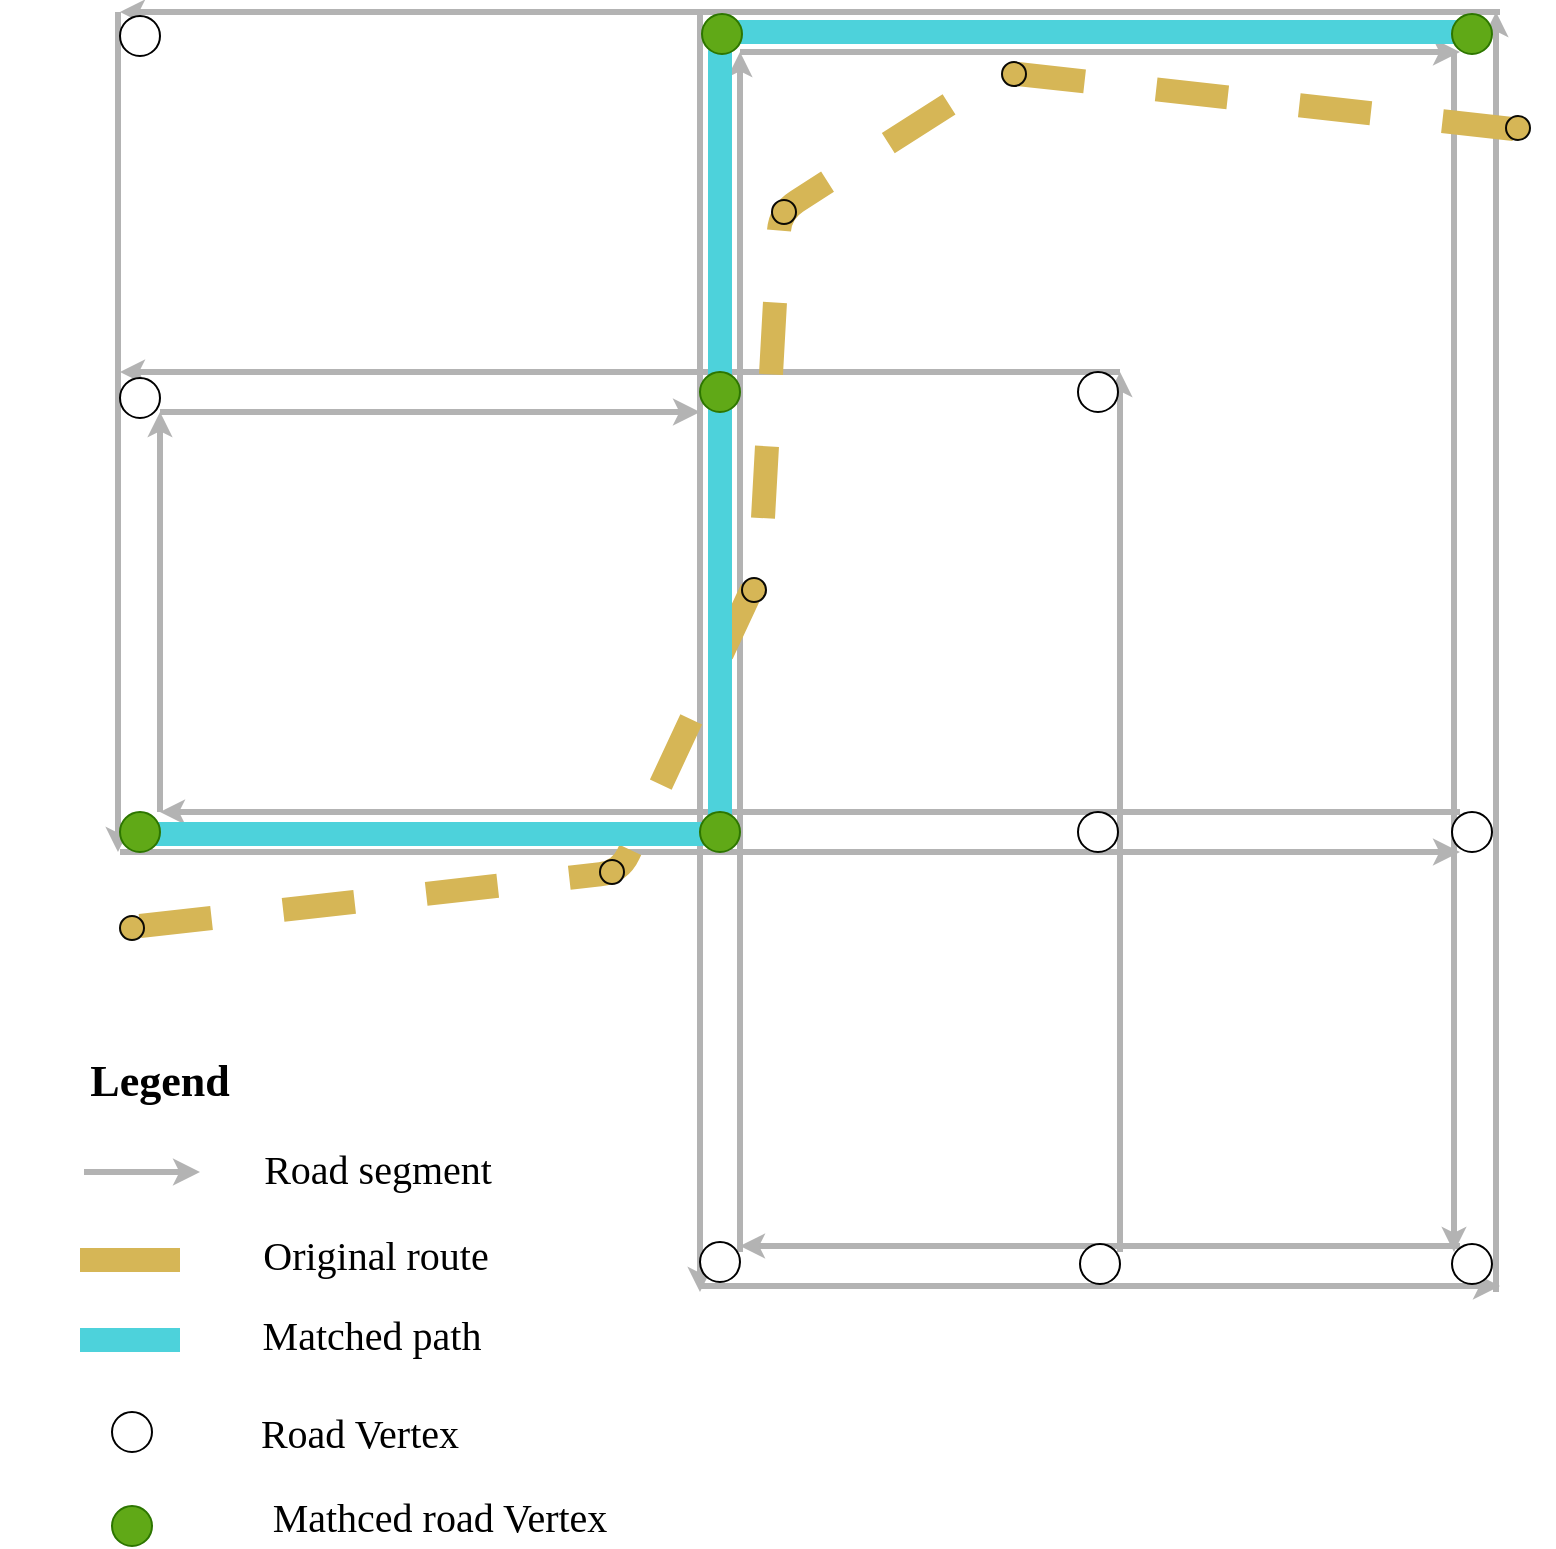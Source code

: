 <mxfile version="14.8.2" type="github">
  <diagram id="th2TBvmeSx87468O9NcA" name="第 1 页">
    <mxGraphModel dx="1351" dy="1912" grid="1" gridSize="10" guides="1" tooltips="1" connect="1" arrows="1" fold="1" page="1" pageScale="1" pageWidth="827" pageHeight="1169" math="0" shadow="0">
      <root>
        <mxCell id="0" />
        <mxCell id="1" parent="0" />
        <mxCell id="X2EXVFLk4f0aDlaed467-1" value="" style="endArrow=classic;html=1;strokeColor=#B3B3B3;strokeWidth=3;endSize=3;endFill=1;" parent="1" edge="1">
          <mxGeometry width="50" height="50" relative="1" as="geometry">
            <mxPoint x="560" y="120" as="sourcePoint" />
            <mxPoint x="60" y="120" as="targetPoint" />
          </mxGeometry>
        </mxCell>
        <mxCell id="X2EXVFLk4f0aDlaed467-3" value="" style="endArrow=classic;html=1;strokeColor=#B3B3B3;strokeWidth=3;endSize=4;endFill=1;" parent="1" edge="1">
          <mxGeometry width="50" height="50" relative="1" as="geometry">
            <mxPoint x="80" y="140" as="sourcePoint" />
            <mxPoint x="350" y="140" as="targetPoint" />
          </mxGeometry>
        </mxCell>
        <mxCell id="X2EXVFLk4f0aDlaed467-5" value="" style="endArrow=classic;html=1;strokeColor=#B3B3B3;strokeWidth=3;endSize=3;endFill=1;" parent="1" edge="1">
          <mxGeometry width="50" height="50" relative="1" as="geometry">
            <mxPoint x="730" y="340" as="sourcePoint" />
            <mxPoint x="80" y="340" as="targetPoint" />
          </mxGeometry>
        </mxCell>
        <mxCell id="X2EXVFLk4f0aDlaed467-7" value="" style="endArrow=classic;html=1;strokeColor=#B3B3B3;strokeWidth=3;endSize=4;endFill=1;" parent="1" edge="1">
          <mxGeometry width="50" height="50" relative="1" as="geometry">
            <mxPoint x="60" y="360" as="sourcePoint" />
            <mxPoint x="730" y="360" as="targetPoint" />
          </mxGeometry>
        </mxCell>
        <mxCell id="X2EXVFLk4f0aDlaed467-13" value="" style="endArrow=classic;html=1;strokeColor=#B3B3B3;strokeWidth=3;endSize=3;endFill=1;" parent="1" edge="1">
          <mxGeometry width="50" height="50" relative="1" as="geometry">
            <mxPoint x="350" y="-60" as="sourcePoint" />
            <mxPoint x="350" y="580" as="targetPoint" />
          </mxGeometry>
        </mxCell>
        <mxCell id="X2EXVFLk4f0aDlaed467-15" value="" style="endArrow=classic;html=1;strokeColor=#B3B3B3;strokeWidth=3;endSize=3;endFill=1;" parent="1" edge="1">
          <mxGeometry width="50" height="50" relative="1" as="geometry">
            <mxPoint x="370" y="560" as="sourcePoint" />
            <mxPoint x="370" y="-40" as="targetPoint" />
          </mxGeometry>
        </mxCell>
        <mxCell id="X2EXVFLk4f0aDlaed467-18" value="" style="endArrow=classic;html=1;strokeColor=#B3B3B3;strokeWidth=3;endSize=3;endFill=1;" parent="1" edge="1">
          <mxGeometry width="50" height="50" relative="1" as="geometry">
            <mxPoint x="59" y="-60" as="sourcePoint" />
            <mxPoint x="59" y="360" as="targetPoint" />
          </mxGeometry>
        </mxCell>
        <mxCell id="X2EXVFLk4f0aDlaed467-19" value="" style="endArrow=classic;html=1;strokeColor=#B3B3B3;strokeWidth=3;endSize=3;endFill=1;" parent="1" edge="1">
          <mxGeometry width="50" height="50" relative="1" as="geometry">
            <mxPoint x="80" y="340" as="sourcePoint" />
            <mxPoint x="80" y="140" as="targetPoint" />
          </mxGeometry>
        </mxCell>
        <mxCell id="X2EXVFLk4f0aDlaed467-22" value="" style="endArrow=classic;html=1;strokeColor=#B3B3B3;strokeWidth=3;endSize=3;endFill=1;" parent="1" edge="1">
          <mxGeometry width="50" height="50" relative="1" as="geometry">
            <mxPoint x="750" y="-60" as="sourcePoint" />
            <mxPoint x="60" y="-60" as="targetPoint" />
          </mxGeometry>
        </mxCell>
        <mxCell id="X2EXVFLk4f0aDlaed467-23" value="" style="endArrow=classic;html=1;strokeColor=#B3B3B3;strokeWidth=3;endSize=4;endFill=1;" parent="1" edge="1">
          <mxGeometry width="50" height="50" relative="1" as="geometry">
            <mxPoint x="370" y="-40" as="sourcePoint" />
            <mxPoint x="730" y="-40" as="targetPoint" />
          </mxGeometry>
        </mxCell>
        <mxCell id="X2EXVFLk4f0aDlaed467-25" value="" style="endArrow=classic;html=1;strokeColor=#B3B3B3;strokeWidth=3;endSize=3;endFill=1;" parent="1" edge="1">
          <mxGeometry width="50" height="50" relative="1" as="geometry">
            <mxPoint x="727" y="-40" as="sourcePoint" />
            <mxPoint x="727" y="560" as="targetPoint" />
          </mxGeometry>
        </mxCell>
        <mxCell id="X2EXVFLk4f0aDlaed467-26" value="" style="endArrow=classic;html=1;strokeColor=#B3B3B3;strokeWidth=3;endSize=3;endFill=1;" parent="1" edge="1">
          <mxGeometry width="50" height="50" relative="1" as="geometry">
            <mxPoint x="748" y="580" as="sourcePoint" />
            <mxPoint x="748" y="-60" as="targetPoint" />
          </mxGeometry>
        </mxCell>
        <mxCell id="X2EXVFLk4f0aDlaed467-28" value="" style="endArrow=classic;html=1;strokeColor=#B3B3B3;strokeWidth=3;endSize=4;endFill=1;" parent="1" edge="1">
          <mxGeometry width="50" height="50" relative="1" as="geometry">
            <mxPoint x="350" y="577" as="sourcePoint" />
            <mxPoint x="750" y="577" as="targetPoint" />
          </mxGeometry>
        </mxCell>
        <mxCell id="X2EXVFLk4f0aDlaed467-29" value="" style="endArrow=classic;html=1;strokeColor=#B3B3B3;strokeWidth=3;endSize=3;endFill=1;" parent="1" edge="1">
          <mxGeometry width="50" height="50" relative="1" as="geometry">
            <mxPoint x="730" y="557" as="sourcePoint" />
            <mxPoint x="370" y="557" as="targetPoint" />
          </mxGeometry>
        </mxCell>
        <mxCell id="X2EXVFLk4f0aDlaed467-8" value="" style="ellipse;whiteSpace=wrap;html=1;aspect=fixed;" parent="1" vertex="1">
          <mxGeometry x="350" y="555" width="20" height="20" as="geometry" />
        </mxCell>
        <mxCell id="X2EXVFLk4f0aDlaed467-32" value="" style="endArrow=classic;html=1;strokeColor=#B3B3B3;strokeWidth=3;endSize=3;endFill=1;" parent="1" edge="1">
          <mxGeometry width="50" height="50" relative="1" as="geometry">
            <mxPoint x="560" y="560" as="sourcePoint" />
            <mxPoint x="560" y="120" as="targetPoint" />
          </mxGeometry>
        </mxCell>
        <mxCell id="X2EXVFLk4f0aDlaed467-34" value="" style="ellipse;whiteSpace=wrap;html=1;aspect=fixed;" parent="1" vertex="1">
          <mxGeometry x="540" y="556" width="20" height="20" as="geometry" />
        </mxCell>
        <mxCell id="X2EXVFLk4f0aDlaed467-35" value="" style="ellipse;whiteSpace=wrap;html=1;aspect=fixed;" parent="1" vertex="1">
          <mxGeometry x="726" y="556" width="20" height="20" as="geometry" />
        </mxCell>
        <mxCell id="X2EXVFLk4f0aDlaed467-36" value="" style="ellipse;whiteSpace=wrap;html=1;aspect=fixed;" parent="1" vertex="1">
          <mxGeometry x="726" y="340" width="20" height="20" as="geometry" />
        </mxCell>
        <mxCell id="X2EXVFLk4f0aDlaed467-39" value="" style="ellipse;whiteSpace=wrap;html=1;aspect=fixed;" parent="1" vertex="1">
          <mxGeometry x="60" y="-58" width="20" height="20" as="geometry" />
        </mxCell>
        <mxCell id="X2EXVFLk4f0aDlaed467-40" value="" style="ellipse;whiteSpace=wrap;html=1;aspect=fixed;" parent="1" vertex="1">
          <mxGeometry x="60" y="123" width="20" height="20" as="geometry" />
        </mxCell>
        <mxCell id="X2EXVFLk4f0aDlaed467-42" value="" style="ellipse;whiteSpace=wrap;html=1;aspect=fixed;" parent="1" vertex="1">
          <mxGeometry x="539" y="340" width="20" height="20" as="geometry" />
        </mxCell>
        <mxCell id="X2EXVFLk4f0aDlaed467-44" value="" style="endArrow=none;html=1;strokeColor=#d6b656;strokeWidth=12;endSize=10;endFill=0;fillColor=#fff2cc;dashed=1;" parent="1" edge="1">
          <mxGeometry width="50" height="50" relative="1" as="geometry">
            <mxPoint x="70" y="397" as="sourcePoint" />
            <mxPoint x="770" as="targetPoint" />
            <Array as="points">
              <mxPoint x="310" y="370" />
              <mxPoint x="380" y="220" />
              <mxPoint x="390" y="40" />
              <mxPoint x="500" y="-30" />
            </Array>
          </mxGeometry>
        </mxCell>
        <mxCell id="X2EXVFLk4f0aDlaed467-47" value="" style="ellipse;whiteSpace=wrap;html=1;aspect=fixed;fillColor=#D6B656;strokeColor=#0A0904;" parent="1" vertex="1">
          <mxGeometry x="60" y="392" width="12" height="12" as="geometry" />
        </mxCell>
        <mxCell id="X2EXVFLk4f0aDlaed467-49" value="" style="ellipse;whiteSpace=wrap;html=1;aspect=fixed;fillColor=#D6B656;strokeColor=#0A0904;" parent="1" vertex="1">
          <mxGeometry x="300" y="364" width="12" height="12" as="geometry" />
        </mxCell>
        <mxCell id="X2EXVFLk4f0aDlaed467-51" value="" style="ellipse;whiteSpace=wrap;html=1;aspect=fixed;fillColor=#D6B656;strokeColor=#0A0904;" parent="1" vertex="1">
          <mxGeometry x="371" y="223" width="12" height="12" as="geometry" />
        </mxCell>
        <mxCell id="X2EXVFLk4f0aDlaed467-52" value="" style="ellipse;whiteSpace=wrap;html=1;aspect=fixed;fillColor=#D6B656;strokeColor=#0A0904;" parent="1" vertex="1">
          <mxGeometry x="386" y="34" width="12" height="12" as="geometry" />
        </mxCell>
        <mxCell id="X2EXVFLk4f0aDlaed467-53" value="" style="ellipse;whiteSpace=wrap;html=1;aspect=fixed;fillColor=#D6B656;strokeColor=#0A0904;" parent="1" vertex="1">
          <mxGeometry x="501" y="-35" width="12" height="12" as="geometry" />
        </mxCell>
        <mxCell id="X2EXVFLk4f0aDlaed467-54" value="" style="ellipse;whiteSpace=wrap;html=1;aspect=fixed;fillColor=#D6B656;strokeColor=#0A0904;" parent="1" vertex="1">
          <mxGeometry x="753" y="-8" width="12" height="12" as="geometry" />
        </mxCell>
        <mxCell id="X2EXVFLk4f0aDlaed467-55" value="" style="endArrow=none;html=1;strokeWidth=12;endSize=10;endFill=0;fillColor=#fff2cc;strokeColor=#4DD2DB;" parent="1" edge="1">
          <mxGeometry width="50" height="50" relative="1" as="geometry">
            <mxPoint x="70" y="351" as="sourcePoint" />
            <mxPoint x="740" y="-50" as="targetPoint" />
            <Array as="points">
              <mxPoint x="360" y="351" />
              <mxPoint x="360" y="130" />
              <mxPoint x="360" y="-50" />
            </Array>
          </mxGeometry>
        </mxCell>
        <mxCell id="X2EXVFLk4f0aDlaed467-38" value="" style="ellipse;whiteSpace=wrap;html=1;aspect=fixed;fillColor=#60a917;strokeColor=#2D7600;fontColor=#ffffff;" parent="1" vertex="1">
          <mxGeometry x="351" y="-59" width="20" height="20" as="geometry" />
        </mxCell>
        <mxCell id="X2EXVFLk4f0aDlaed467-37" value="" style="ellipse;whiteSpace=wrap;html=1;aspect=fixed;fillColor=#60a917;strokeColor=#2D7600;fontColor=#ffffff;" parent="1" vertex="1">
          <mxGeometry x="726" y="-59" width="20" height="20" as="geometry" />
        </mxCell>
        <mxCell id="X2EXVFLk4f0aDlaed467-4" value="" style="ellipse;whiteSpace=wrap;html=1;aspect=fixed;fillColor=#60a917;strokeColor=#2D7600;fontColor=#ffffff;" parent="1" vertex="1">
          <mxGeometry x="350" y="120" width="20" height="20" as="geometry" />
        </mxCell>
        <mxCell id="X2EXVFLk4f0aDlaed467-16" value="" style="ellipse;whiteSpace=wrap;html=1;aspect=fixed;fillColor=#60a917;strokeColor=#2D7600;fontColor=#ffffff;" parent="1" vertex="1">
          <mxGeometry x="350" y="340" width="20" height="20" as="geometry" />
        </mxCell>
        <mxCell id="X2EXVFLk4f0aDlaed467-41" value="" style="ellipse;whiteSpace=wrap;html=1;aspect=fixed;fillColor=#60a917;strokeColor=#2D7600;fontColor=#ffffff;" parent="1" vertex="1">
          <mxGeometry x="60" y="340" width="20" height="20" as="geometry" />
        </mxCell>
        <mxCell id="X2EXVFLk4f0aDlaed467-59" value="" style="ellipse;whiteSpace=wrap;html=1;aspect=fixed;" parent="1" vertex="1">
          <mxGeometry x="539" y="120" width="20" height="20" as="geometry" />
        </mxCell>
        <mxCell id="QhxPLBfNZ-X5RPIvw1bP-2" value="Road segment" style="text;html=1;strokeColor=none;fillColor=none;align=center;verticalAlign=middle;whiteSpace=wrap;rounded=0;fontFamily=Verdana;fontSize=20;" vertex="1" parent="1">
          <mxGeometry x="109" y="503" width="160" height="30" as="geometry" />
        </mxCell>
        <mxCell id="QhxPLBfNZ-X5RPIvw1bP-3" value="" style="endArrow=classic;html=1;strokeColor=#B3B3B3;strokeWidth=3;endSize=4;endFill=1;" edge="1" parent="1">
          <mxGeometry width="50" height="50" relative="1" as="geometry">
            <mxPoint x="42" y="520" as="sourcePoint" />
            <mxPoint x="100" y="520" as="targetPoint" />
          </mxGeometry>
        </mxCell>
        <mxCell id="QhxPLBfNZ-X5RPIvw1bP-4" value="" style="endArrow=none;html=1;strokeColor=#d6b656;strokeWidth=12;endSize=10;endFill=0;fillColor=#fff2cc;" edge="1" parent="1">
          <mxGeometry width="50" height="50" relative="1" as="geometry">
            <mxPoint x="40" y="564" as="sourcePoint" />
            <mxPoint x="90" y="564" as="targetPoint" />
            <Array as="points" />
          </mxGeometry>
        </mxCell>
        <mxCell id="QhxPLBfNZ-X5RPIvw1bP-5" value="Original route" style="text;html=1;strokeColor=none;fillColor=none;align=center;verticalAlign=middle;whiteSpace=wrap;rounded=0;fontFamily=Verdana;fontSize=20;" vertex="1" parent="1">
          <mxGeometry x="108" y="546" width="160" height="30" as="geometry" />
        </mxCell>
        <mxCell id="QhxPLBfNZ-X5RPIvw1bP-6" value="" style="endArrow=none;html=1;strokeWidth=12;endSize=10;endFill=0;fillColor=#fff2cc;strokeColor=#4DD2DB;" edge="1" parent="1">
          <mxGeometry width="50" height="50" relative="1" as="geometry">
            <mxPoint x="40" y="604" as="sourcePoint" />
            <mxPoint x="90" y="604" as="targetPoint" />
            <Array as="points" />
          </mxGeometry>
        </mxCell>
        <mxCell id="QhxPLBfNZ-X5RPIvw1bP-7" value="Matched path" style="text;html=1;strokeColor=none;fillColor=none;align=center;verticalAlign=middle;whiteSpace=wrap;rounded=0;fontFamily=Verdana;fontSize=20;" vertex="1" parent="1">
          <mxGeometry x="106" y="585.5" width="160" height="30" as="geometry" />
        </mxCell>
        <mxCell id="QhxPLBfNZ-X5RPIvw1bP-8" value="" style="ellipse;whiteSpace=wrap;html=1;aspect=fixed;" vertex="1" parent="1">
          <mxGeometry x="56" y="640" width="20" height="20" as="geometry" />
        </mxCell>
        <mxCell id="QhxPLBfNZ-X5RPIvw1bP-9" value="Road Vertex" style="text;html=1;strokeColor=none;fillColor=none;align=center;verticalAlign=middle;whiteSpace=wrap;rounded=0;fontFamily=Verdana;fontSize=20;" vertex="1" parent="1">
          <mxGeometry x="100" y="635" width="160" height="30" as="geometry" />
        </mxCell>
        <mxCell id="QhxPLBfNZ-X5RPIvw1bP-10" value="" style="ellipse;whiteSpace=wrap;html=1;aspect=fixed;fillColor=#60a917;strokeColor=#2D7600;fontColor=#ffffff;" vertex="1" parent="1">
          <mxGeometry x="56" y="687" width="20" height="20" as="geometry" />
        </mxCell>
        <mxCell id="QhxPLBfNZ-X5RPIvw1bP-11" value="Mathced road Vertex" style="text;html=1;strokeColor=none;fillColor=none;align=center;verticalAlign=middle;whiteSpace=wrap;rounded=0;fontFamily=Verdana;fontSize=20;" vertex="1" parent="1">
          <mxGeometry x="100" y="677" width="240" height="30" as="geometry" />
        </mxCell>
        <mxCell id="QhxPLBfNZ-X5RPIvw1bP-13" value="&lt;b&gt;&lt;font style=&quot;font-size: 22px&quot;&gt;Legend&lt;/font&gt;&lt;/b&gt;" style="text;html=1;strokeColor=none;fillColor=none;align=center;verticalAlign=middle;whiteSpace=wrap;rounded=0;fontFamily=Verdana;fontSize=20;" vertex="1" parent="1">
          <mxGeometry y="460" width="160" height="30" as="geometry" />
        </mxCell>
      </root>
    </mxGraphModel>
  </diagram>
</mxfile>
